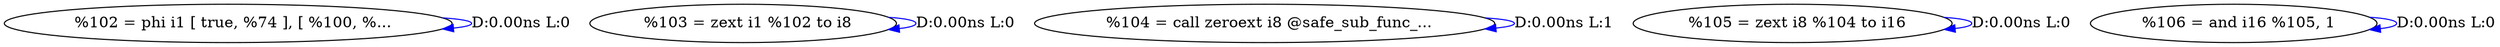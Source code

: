digraph {
Node0x3bd3150[label="  %102 = phi i1 [ true, %74 ], [ %100, %..."];
Node0x3bd3150 -> Node0x3bd3150[label="D:0.00ns L:0",color=blue];
Node0x3bd3230[label="  %103 = zext i1 %102 to i8"];
Node0x3bd3230 -> Node0x3bd3230[label="D:0.00ns L:0",color=blue];
Node0x3bd3310[label="  %104 = call zeroext i8 @safe_sub_func_..."];
Node0x3bd3310 -> Node0x3bd3310[label="D:0.00ns L:1",color=blue];
Node0x3bd33f0[label="  %105 = zext i8 %104 to i16"];
Node0x3bd33f0 -> Node0x3bd33f0[label="D:0.00ns L:0",color=blue];
Node0x3bd34d0[label="  %106 = and i16 %105, 1"];
Node0x3bd34d0 -> Node0x3bd34d0[label="D:0.00ns L:0",color=blue];
}
